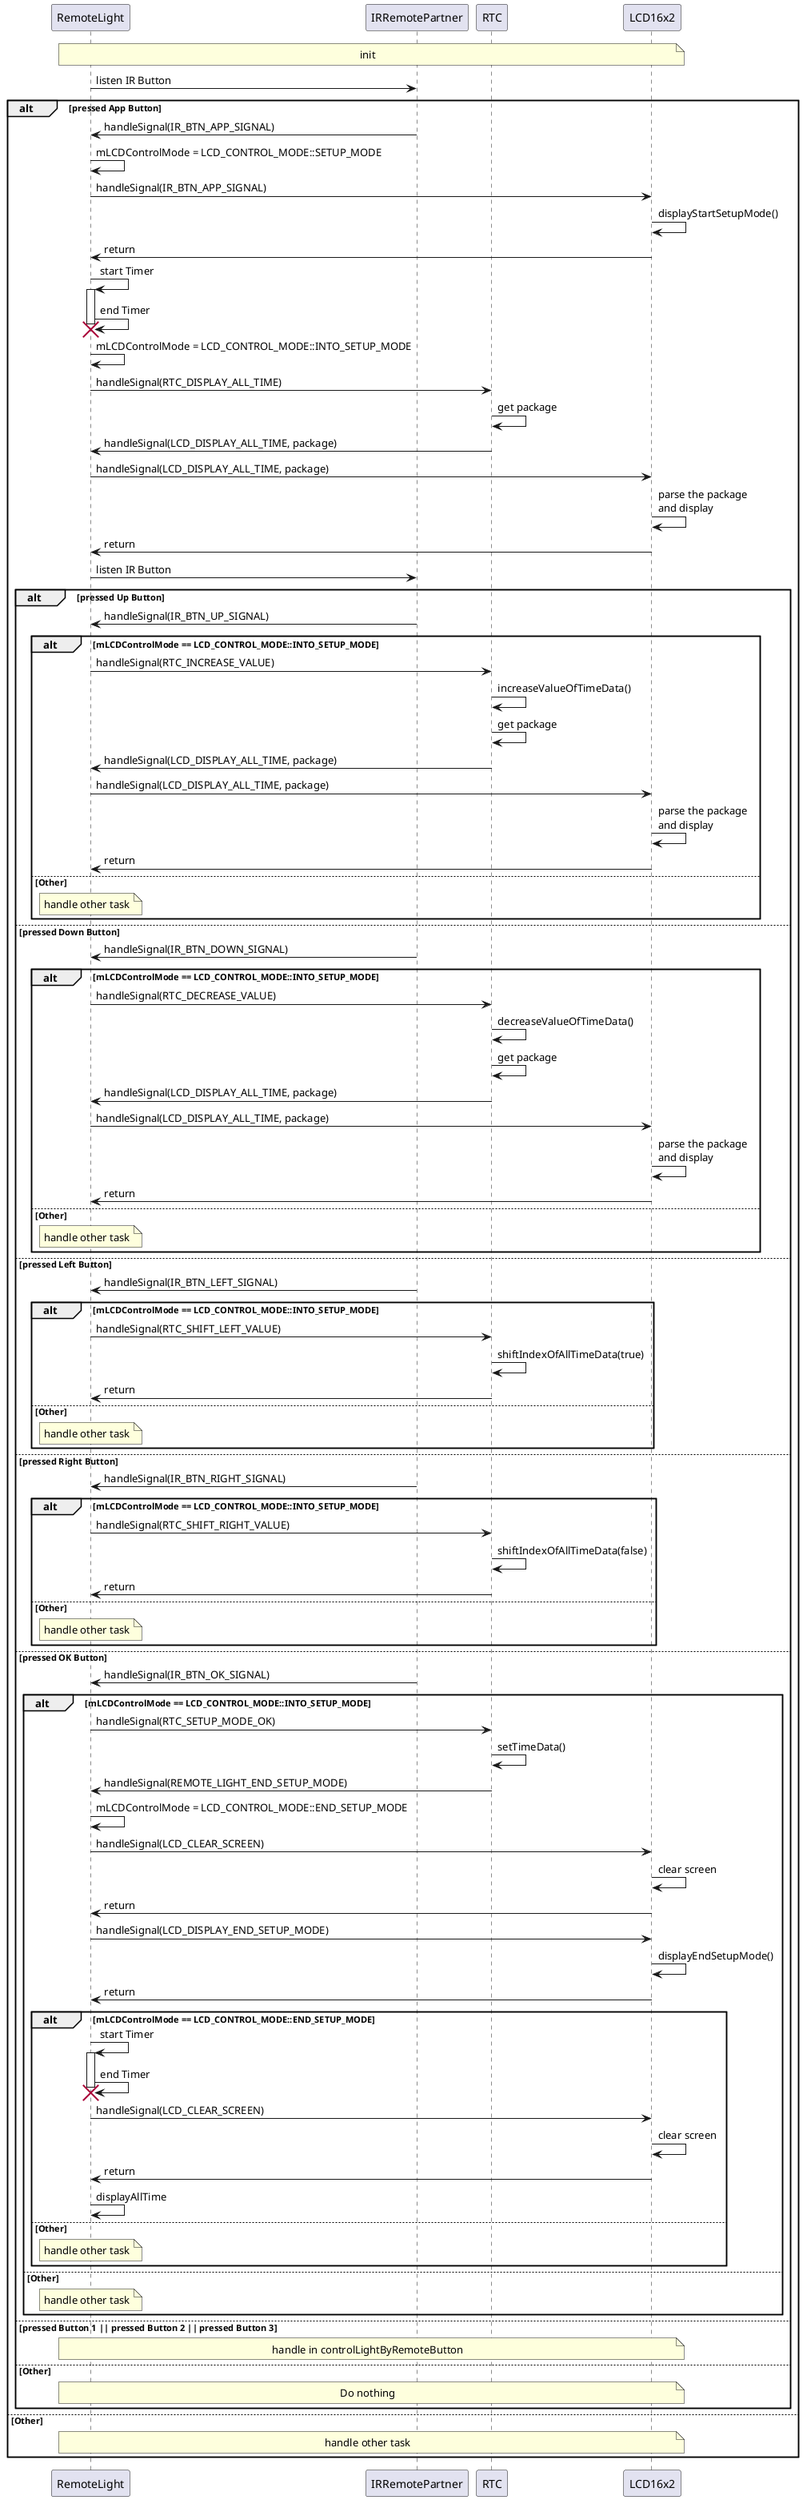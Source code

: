 @startuml

participant RemoteLight
participant IRRemotePartner as IR
participant RTC
participant LCD16x2

note over RemoteLight, LCD16x2: init

RemoteLight -> IR : listen IR Button

alt pressed App Button
    IR -> RemoteLight : handleSignal(IR_BTN_APP_SIGNAL)
    RemoteLight -> RemoteLight : mLCDControlMode = LCD_CONTROL_MODE::SETUP_MODE
    RemoteLight -> LCD16x2 : handleSignal(IR_BTN_APP_SIGNAL)
    LCD16x2 -> LCD16x2 : displayStartSetupMode()
    LCD16x2 -> RemoteLight : return
    RemoteLight -> RemoteLight : start Timer
    activate RemoteLight
    RemoteLight -> RemoteLight : end Timer
    destroy RemoteLight
    RemoteLight -> RemoteLight : mLCDControlMode = LCD_CONTROL_MODE::INTO_SETUP_MODE
    RemoteLight -> RTC : handleSignal(RTC_DISPLAY_ALL_TIME)
    RTC -> RTC : get package
    RTC -> RemoteLight : handleSignal(LCD_DISPLAY_ALL_TIME, package)
    RemoteLight -> LCD16x2 : handleSignal(LCD_DISPLAY_ALL_TIME, package)
    LCD16x2 -> LCD16x2 : parse the package \nand display
    LCD16x2 -> RemoteLight : return
    RemoteLight -> IR : listen IR Button

    alt pressed Up Button
        IR -> RemoteLight : handleSignal(IR_BTN_UP_SIGNAL)
        alt mLCDControlMode == LCD_CONTROL_MODE::INTO_SETUP_MODE
            RemoteLight -> RTC : handleSignal(RTC_INCREASE_VALUE)
            RTC -> RTC : increaseValueOfTimeData()
            RTC -> RTC : get package
            RTC -> RemoteLight : handleSignal(LCD_DISPLAY_ALL_TIME, package)
            RemoteLight -> LCD16x2 : handleSignal(LCD_DISPLAY_ALL_TIME, package)
            LCD16x2 -> LCD16x2 : parse the package \nand display
            LCD16x2 -> RemoteLight : return
        else Other
            note over RemoteLight : handle other task
        end
    else pressed Down Button
        IR -> RemoteLight : handleSignal(IR_BTN_DOWN_SIGNAL)
        alt mLCDControlMode == LCD_CONTROL_MODE::INTO_SETUP_MODE
            RemoteLight -> RTC : handleSignal(RTC_DECREASE_VALUE)
            RTC -> RTC : decreaseValueOfTimeData()
            RTC -> RTC : get package
            RTC -> RemoteLight : handleSignal(LCD_DISPLAY_ALL_TIME, package)
            RemoteLight -> LCD16x2 : handleSignal(LCD_DISPLAY_ALL_TIME, package)
            LCD16x2 -> LCD16x2 : parse the package \nand display
            LCD16x2 -> RemoteLight : return
        else Other
            note over RemoteLight : handle other task
        end
    else pressed Left Button
        IR -> RemoteLight : handleSignal(IR_BTN_LEFT_SIGNAL)
        alt mLCDControlMode == LCD_CONTROL_MODE::INTO_SETUP_MODE
            RemoteLight -> RTC : handleSignal(RTC_SHIFT_LEFT_VALUE)
            RTC -> RTC : shiftIndexOfAllTimeData(true)
            RTC -> RemoteLight : return
        else Other
            note over RemoteLight : handle other task
        end
    else pressed Right Button
        IR -> RemoteLight : handleSignal(IR_BTN_RIGHT_SIGNAL)
        alt mLCDControlMode == LCD_CONTROL_MODE::INTO_SETUP_MODE
            RemoteLight -> RTC : handleSignal(RTC_SHIFT_RIGHT_VALUE)
            RTC -> RTC : shiftIndexOfAllTimeData(false)
            RTC -> RemoteLight : return
        else Other
            note over RemoteLight : handle other task
        end
    else pressed OK Button
        IR -> RemoteLight : handleSignal(IR_BTN_OK_SIGNAL)
        alt mLCDControlMode == LCD_CONTROL_MODE::INTO_SETUP_MODE
            RemoteLight -> RTC : handleSignal(RTC_SETUP_MODE_OK)
            RTC -> RTC : setTimeData()
            RTC -> RemoteLight : handleSignal(REMOTE_LIGHT_END_SETUP_MODE)
            RemoteLight -> RemoteLight : mLCDControlMode = LCD_CONTROL_MODE::END_SETUP_MODE
            RemoteLight -> LCD16x2 : handleSignal(LCD_CLEAR_SCREEN)
            LCD16x2 -> LCD16x2 : clear screen
            LCD16x2 -> RemoteLight : return
            RemoteLight -> LCD16x2 : handleSignal(LCD_DISPLAY_END_SETUP_MODE)
            LCD16x2 -> LCD16x2 : displayEndSetupMode()
            LCD16x2 -> RemoteLight : return
            alt mLCDControlMode == LCD_CONTROL_MODE::END_SETUP_MODE
            RemoteLight -> RemoteLight : start Timer
            activate RemoteLight
            RemoteLight -> RemoteLight : end Timer
            destroy RemoteLight
            RemoteLight -> LCD16x2 : handleSignal(LCD_CLEAR_SCREEN)
            LCD16x2 -> LCD16x2 : clear screen
            LCD16x2 -> RemoteLight : return
            RemoteLight -> RemoteLight : displayAllTime
            else Other
                note over RemoteLight : handle other task
            end
        else Other
            note over RemoteLight : handle other task
        end
    else pressed Button 1 || pressed Button 2 || pressed Button 3
        note over RemoteLight, LCD16x2 : handle in controlLightByRemoteButton
    else Other
        note over RemoteLight, LCD16x2 : Do nothing
    end
else Other
    note over RemoteLight, LCD16x2 : handle other task
end
@enduml